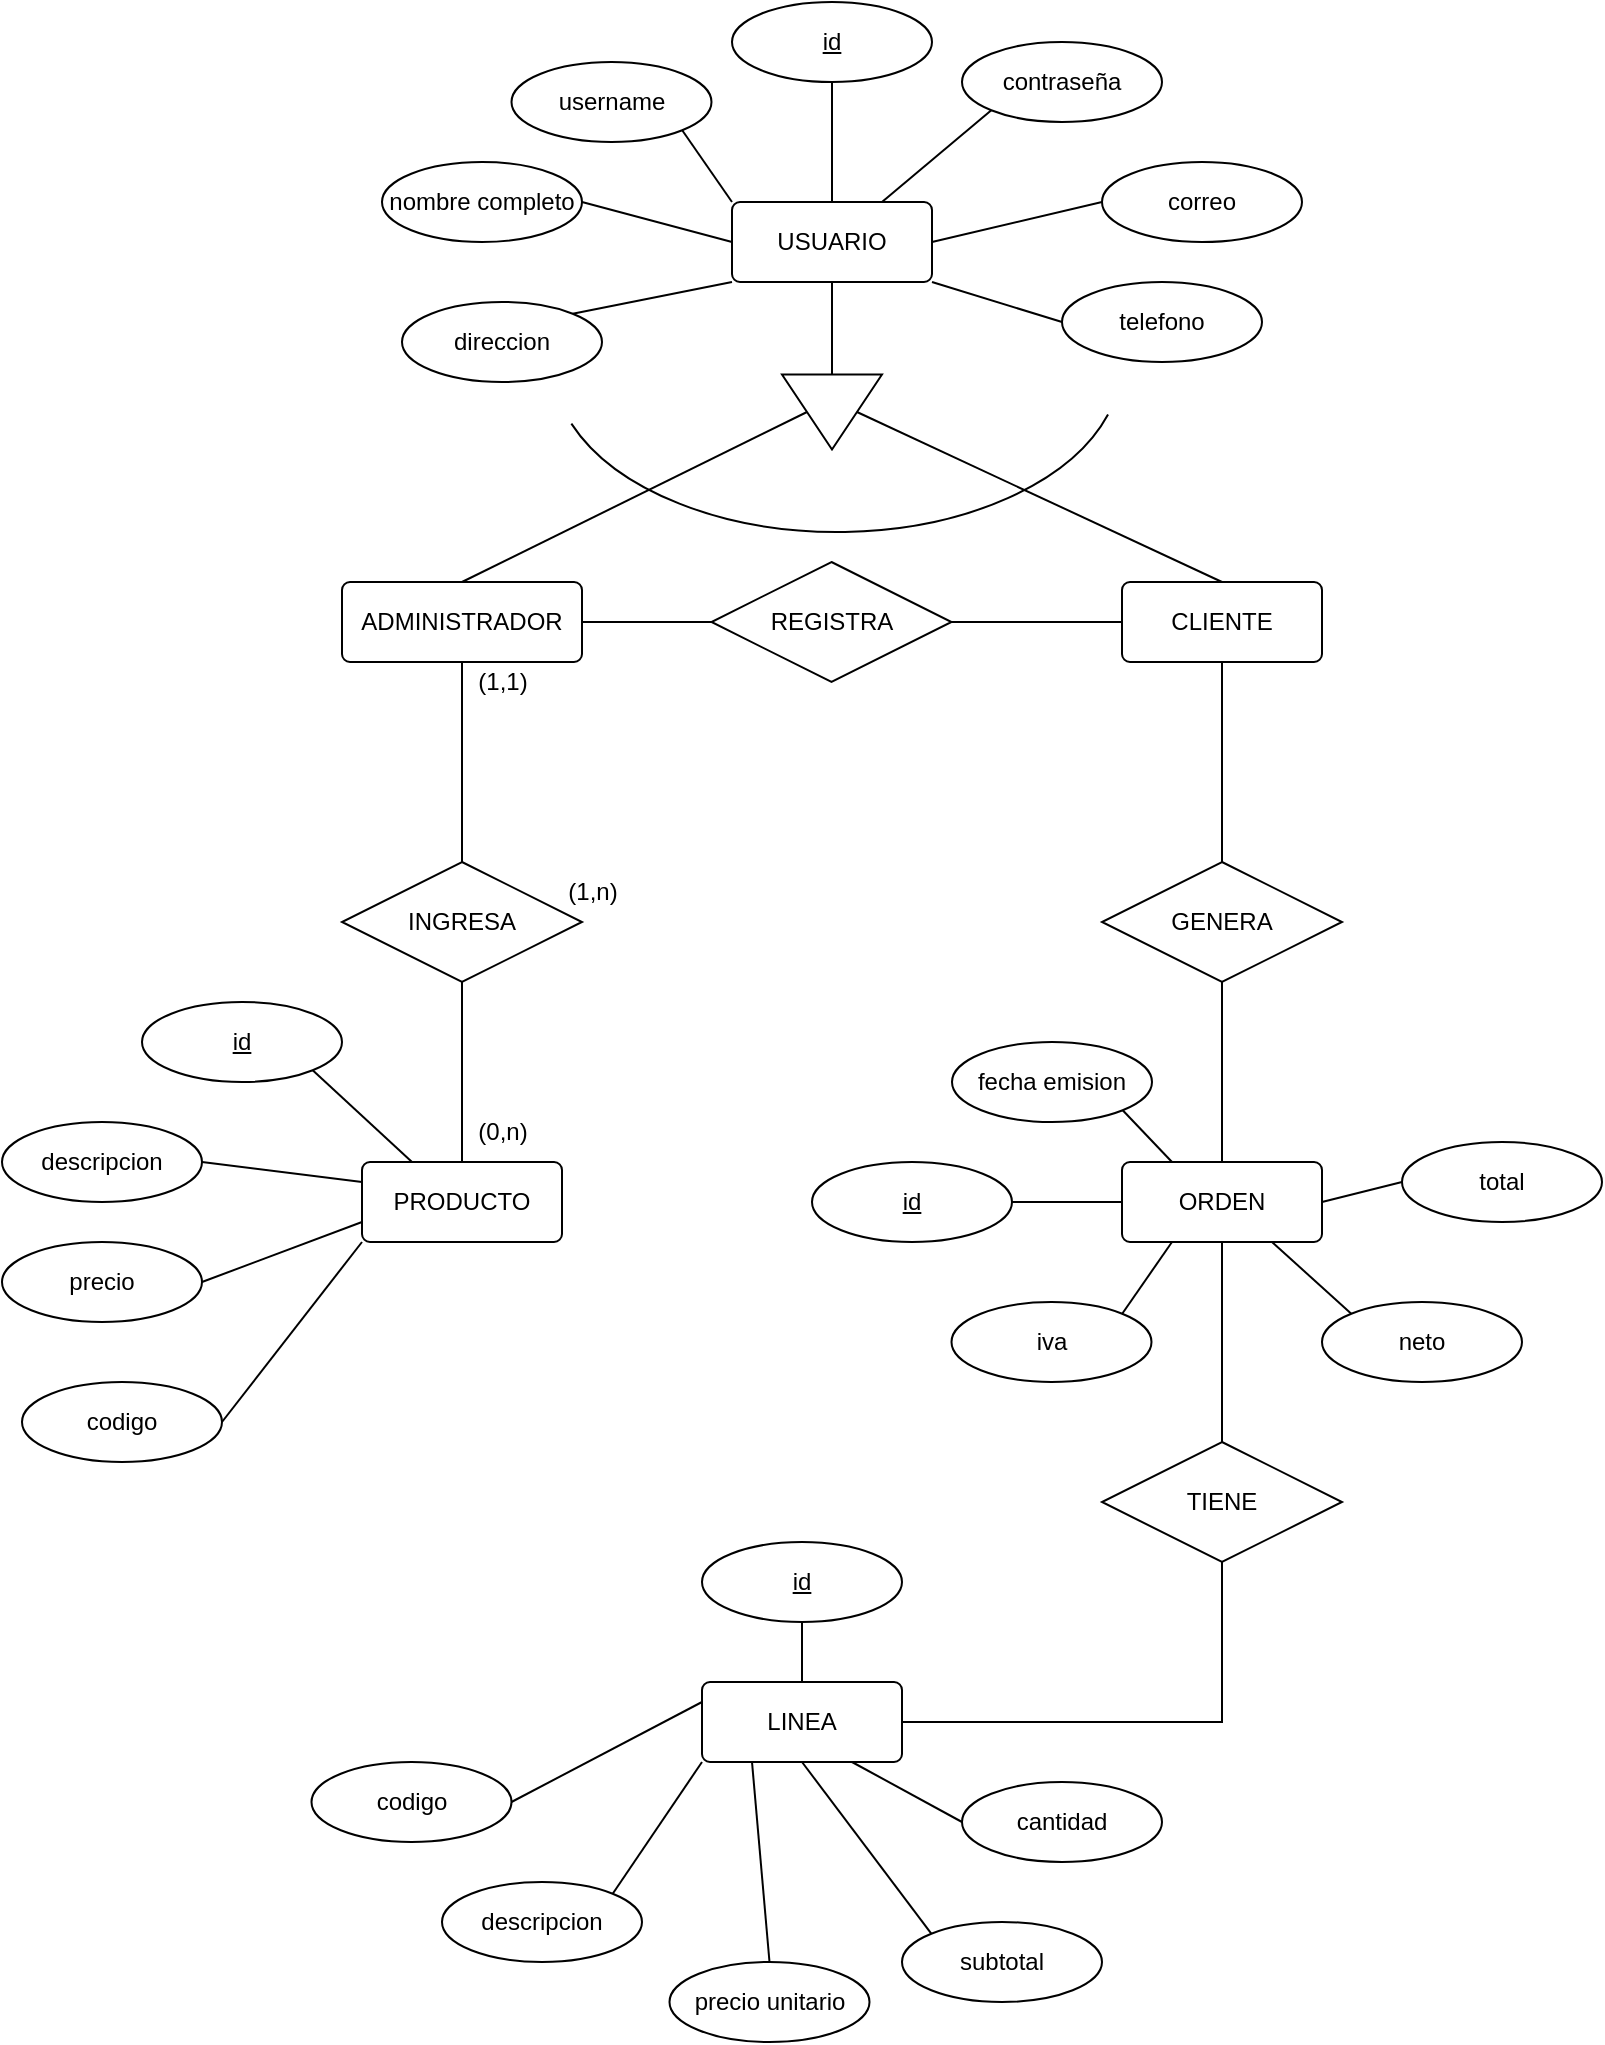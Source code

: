 <mxfile version="20.5.1" type="github" pages="2">
  <diagram id="R2lEEEUBdFMjLlhIrx00" name="ER">
    <mxGraphModel dx="1422" dy="833" grid="1" gridSize="10" guides="1" tooltips="1" connect="1" arrows="1" fold="1" page="1" pageScale="1" pageWidth="850" pageHeight="1100" math="0" shadow="0" extFonts="Permanent Marker^https://fonts.googleapis.com/css?family=Permanent+Marker">
      <root>
        <mxCell id="0" />
        <mxCell id="1" parent="0" />
        <mxCell id="k7mg1djWrPZgosc_BKo4-5" style="rounded=0;orthogonalLoop=1;jettySize=auto;html=1;exitX=0.5;exitY=1;exitDx=0;exitDy=0;entryX=0;entryY=0.5;entryDx=0;entryDy=0;endArrow=none;endFill=0;" parent="1" source="k7mg1djWrPZgosc_BKo4-1" target="k7mg1djWrPZgosc_BKo4-2" edge="1">
          <mxGeometry relative="1" as="geometry" />
        </mxCell>
        <mxCell id="k7mg1djWrPZgosc_BKo4-1" value="USUARIO" style="rounded=1;arcSize=10;whiteSpace=wrap;html=1;align=center;" parent="1" vertex="1">
          <mxGeometry x="385" y="120" width="100" height="40" as="geometry" />
        </mxCell>
        <mxCell id="k7mg1djWrPZgosc_BKo4-6" style="rounded=0;orthogonalLoop=1;jettySize=auto;html=1;exitX=0.5;exitY=1;exitDx=0;exitDy=0;entryX=0.5;entryY=0;entryDx=0;entryDy=0;endArrow=none;endFill=0;" parent="1" source="k7mg1djWrPZgosc_BKo4-2" target="k7mg1djWrPZgosc_BKo4-3" edge="1">
          <mxGeometry relative="1" as="geometry" />
        </mxCell>
        <mxCell id="k7mg1djWrPZgosc_BKo4-7" style="edgeStyle=none;rounded=0;orthogonalLoop=1;jettySize=auto;html=1;exitX=0.5;exitY=0;exitDx=0;exitDy=0;entryX=0.5;entryY=0;entryDx=0;entryDy=0;endArrow=none;endFill=0;" parent="1" source="k7mg1djWrPZgosc_BKo4-2" target="k7mg1djWrPZgosc_BKo4-4" edge="1">
          <mxGeometry relative="1" as="geometry" />
        </mxCell>
        <mxCell id="k7mg1djWrPZgosc_BKo4-2" value="" style="triangle;whiteSpace=wrap;html=1;rotation=90;" parent="1" vertex="1">
          <mxGeometry x="416.25" y="200" width="37.5" height="50" as="geometry" />
        </mxCell>
        <mxCell id="k7mg1djWrPZgosc_BKo4-3" value="ADMINISTRADOR" style="rounded=1;arcSize=10;whiteSpace=wrap;html=1;align=center;" parent="1" vertex="1">
          <mxGeometry x="190" y="310" width="120" height="40" as="geometry" />
        </mxCell>
        <mxCell id="k7mg1djWrPZgosc_BKo4-21" style="edgeStyle=orthogonalEdgeStyle;rounded=0;orthogonalLoop=1;jettySize=auto;html=1;exitX=0.5;exitY=1;exitDx=0;exitDy=0;entryX=0.5;entryY=0;entryDx=0;entryDy=0;endArrow=none;endFill=0;" parent="1" source="k7mg1djWrPZgosc_BKo4-4" target="k7mg1djWrPZgosc_BKo4-11" edge="1">
          <mxGeometry relative="1" as="geometry" />
        </mxCell>
        <mxCell id="k7mg1djWrPZgosc_BKo4-4" value="CLIENTE" style="rounded=1;arcSize=10;whiteSpace=wrap;html=1;align=center;" parent="1" vertex="1">
          <mxGeometry x="580" y="310" width="100" height="40" as="geometry" />
        </mxCell>
        <mxCell id="k7mg1djWrPZgosc_BKo4-19" style="edgeStyle=orthogonalEdgeStyle;rounded=0;orthogonalLoop=1;jettySize=auto;html=1;exitX=0;exitY=0.5;exitDx=0;exitDy=0;entryX=1;entryY=0.5;entryDx=0;entryDy=0;endArrow=none;endFill=0;" parent="1" source="k7mg1djWrPZgosc_BKo4-8" target="k7mg1djWrPZgosc_BKo4-3" edge="1">
          <mxGeometry relative="1" as="geometry" />
        </mxCell>
        <mxCell id="k7mg1djWrPZgosc_BKo4-20" style="edgeStyle=orthogonalEdgeStyle;rounded=0;orthogonalLoop=1;jettySize=auto;html=1;exitX=1;exitY=0.5;exitDx=0;exitDy=0;entryX=0;entryY=0.5;entryDx=0;entryDy=0;endArrow=none;endFill=0;" parent="1" source="k7mg1djWrPZgosc_BKo4-8" target="k7mg1djWrPZgosc_BKo4-4" edge="1">
          <mxGeometry relative="1" as="geometry" />
        </mxCell>
        <mxCell id="k7mg1djWrPZgosc_BKo4-8" value="REGISTRA" style="shape=rhombus;perimeter=rhombusPerimeter;whiteSpace=wrap;html=1;align=center;" parent="1" vertex="1">
          <mxGeometry x="374.75" y="300" width="120" height="60" as="geometry" />
        </mxCell>
        <mxCell id="k7mg1djWrPZgosc_BKo4-17" style="edgeStyle=orthogonalEdgeStyle;rounded=0;orthogonalLoop=1;jettySize=auto;html=1;exitX=0.5;exitY=0;exitDx=0;exitDy=0;entryX=0.5;entryY=1;entryDx=0;entryDy=0;endArrow=none;endFill=0;" parent="1" source="k7mg1djWrPZgosc_BKo4-9" target="k7mg1djWrPZgosc_BKo4-10" edge="1">
          <mxGeometry relative="1" as="geometry" />
        </mxCell>
        <mxCell id="k7mg1djWrPZgosc_BKo4-9" value="PRODUCTO" style="rounded=1;arcSize=10;whiteSpace=wrap;html=1;align=center;" parent="1" vertex="1">
          <mxGeometry x="200" y="600" width="100" height="40" as="geometry" />
        </mxCell>
        <mxCell id="k7mg1djWrPZgosc_BKo4-18" style="edgeStyle=orthogonalEdgeStyle;rounded=0;orthogonalLoop=1;jettySize=auto;html=1;exitX=0.5;exitY=0;exitDx=0;exitDy=0;entryX=0.5;entryY=1;entryDx=0;entryDy=0;endArrow=none;endFill=0;" parent="1" source="k7mg1djWrPZgosc_BKo4-10" target="k7mg1djWrPZgosc_BKo4-3" edge="1">
          <mxGeometry relative="1" as="geometry" />
        </mxCell>
        <mxCell id="k7mg1djWrPZgosc_BKo4-10" value="INGRESA" style="shape=rhombus;perimeter=rhombusPerimeter;whiteSpace=wrap;html=1;align=center;" parent="1" vertex="1">
          <mxGeometry x="190" y="450" width="120" height="60" as="geometry" />
        </mxCell>
        <mxCell id="k7mg1djWrPZgosc_BKo4-11" value="GENERA" style="shape=rhombus;perimeter=rhombusPerimeter;whiteSpace=wrap;html=1;align=center;" parent="1" vertex="1">
          <mxGeometry x="570" y="450" width="120" height="60" as="geometry" />
        </mxCell>
        <mxCell id="k7mg1djWrPZgosc_BKo4-16" style="edgeStyle=orthogonalEdgeStyle;rounded=0;orthogonalLoop=1;jettySize=auto;html=1;exitX=0.5;exitY=0;exitDx=0;exitDy=0;entryX=0.5;entryY=1;entryDx=0;entryDy=0;endArrow=none;endFill=0;" parent="1" source="k7mg1djWrPZgosc_BKo4-12" target="k7mg1djWrPZgosc_BKo4-11" edge="1">
          <mxGeometry relative="1" as="geometry" />
        </mxCell>
        <mxCell id="k7mg1djWrPZgosc_BKo4-12" value="ORDEN" style="rounded=1;arcSize=10;whiteSpace=wrap;html=1;align=center;" parent="1" vertex="1">
          <mxGeometry x="580" y="600" width="100" height="40" as="geometry" />
        </mxCell>
        <mxCell id="k7mg1djWrPZgosc_BKo4-61" style="edgeStyle=none;rounded=0;orthogonalLoop=1;jettySize=auto;html=1;exitX=1;exitY=1;exitDx=0;exitDy=0;entryX=0.25;entryY=0;entryDx=0;entryDy=0;endArrow=none;endFill=0;" parent="1" source="k7mg1djWrPZgosc_BKo4-22" target="k7mg1djWrPZgosc_BKo4-9" edge="1">
          <mxGeometry relative="1" as="geometry" />
        </mxCell>
        <mxCell id="k7mg1djWrPZgosc_BKo4-22" value="id" style="ellipse;whiteSpace=wrap;html=1;align=center;fontStyle=4;" parent="1" vertex="1">
          <mxGeometry x="90" y="520" width="100" height="40" as="geometry" />
        </mxCell>
        <mxCell id="k7mg1djWrPZgosc_BKo4-62" style="edgeStyle=none;rounded=0;orthogonalLoop=1;jettySize=auto;html=1;exitX=1;exitY=0.5;exitDx=0;exitDy=0;entryX=0;entryY=0.25;entryDx=0;entryDy=0;endArrow=none;endFill=0;" parent="1" source="k7mg1djWrPZgosc_BKo4-23" target="k7mg1djWrPZgosc_BKo4-9" edge="1">
          <mxGeometry relative="1" as="geometry" />
        </mxCell>
        <mxCell id="k7mg1djWrPZgosc_BKo4-23" value="descripcion" style="ellipse;whiteSpace=wrap;html=1;align=center;" parent="1" vertex="1">
          <mxGeometry x="20" y="580" width="100" height="40" as="geometry" />
        </mxCell>
        <mxCell id="k7mg1djWrPZgosc_BKo4-63" style="edgeStyle=none;rounded=0;orthogonalLoop=1;jettySize=auto;html=1;exitX=1;exitY=0.5;exitDx=0;exitDy=0;entryX=0;entryY=0.75;entryDx=0;entryDy=0;endArrow=none;endFill=0;" parent="1" source="k7mg1djWrPZgosc_BKo4-24" target="k7mg1djWrPZgosc_BKo4-9" edge="1">
          <mxGeometry relative="1" as="geometry" />
        </mxCell>
        <mxCell id="k7mg1djWrPZgosc_BKo4-24" value="precio" style="ellipse;whiteSpace=wrap;html=1;align=center;" parent="1" vertex="1">
          <mxGeometry x="20" y="640" width="100" height="40" as="geometry" />
        </mxCell>
        <mxCell id="k7mg1djWrPZgosc_BKo4-28" style="edgeStyle=orthogonalEdgeStyle;rounded=0;orthogonalLoop=1;jettySize=auto;html=1;exitX=1;exitY=0.5;exitDx=0;exitDy=0;entryX=0.5;entryY=1;entryDx=0;entryDy=0;endArrow=none;endFill=0;" parent="1" source="k7mg1djWrPZgosc_BKo4-26" target="k7mg1djWrPZgosc_BKo4-27" edge="1">
          <mxGeometry relative="1" as="geometry" />
        </mxCell>
        <mxCell id="k7mg1djWrPZgosc_BKo4-26" value="LINEA" style="rounded=1;arcSize=10;whiteSpace=wrap;html=1;align=center;" parent="1" vertex="1">
          <mxGeometry x="370" y="860" width="100" height="40" as="geometry" />
        </mxCell>
        <mxCell id="k7mg1djWrPZgosc_BKo4-29" style="edgeStyle=orthogonalEdgeStyle;rounded=0;orthogonalLoop=1;jettySize=auto;html=1;exitX=0.5;exitY=0;exitDx=0;exitDy=0;entryX=0.5;entryY=1;entryDx=0;entryDy=0;endArrow=none;endFill=0;" parent="1" source="k7mg1djWrPZgosc_BKo4-27" target="k7mg1djWrPZgosc_BKo4-12" edge="1">
          <mxGeometry relative="1" as="geometry" />
        </mxCell>
        <mxCell id="k7mg1djWrPZgosc_BKo4-27" value="TIENE" style="shape=rhombus;perimeter=rhombusPerimeter;whiteSpace=wrap;html=1;align=center;" parent="1" vertex="1">
          <mxGeometry x="570" y="740" width="120" height="60" as="geometry" />
        </mxCell>
        <mxCell id="k7mg1djWrPZgosc_BKo4-34" style="rounded=0;orthogonalLoop=1;jettySize=auto;html=1;exitX=0.5;exitY=1;exitDx=0;exitDy=0;entryX=0.5;entryY=0;entryDx=0;entryDy=0;endArrow=none;endFill=0;" parent="1" source="k7mg1djWrPZgosc_BKo4-31" target="k7mg1djWrPZgosc_BKo4-26" edge="1">
          <mxGeometry relative="1" as="geometry" />
        </mxCell>
        <mxCell id="k7mg1djWrPZgosc_BKo4-31" value="id" style="ellipse;whiteSpace=wrap;html=1;align=center;fontStyle=4;" parent="1" vertex="1">
          <mxGeometry x="370" y="790" width="100" height="40" as="geometry" />
        </mxCell>
        <mxCell id="k7mg1djWrPZgosc_BKo4-36" style="rounded=0;orthogonalLoop=1;jettySize=auto;html=1;exitX=0;exitY=0.5;exitDx=0;exitDy=0;entryX=0.75;entryY=1;entryDx=0;entryDy=0;endArrow=none;endFill=0;" parent="1" source="k7mg1djWrPZgosc_BKo4-32" target="k7mg1djWrPZgosc_BKo4-26" edge="1">
          <mxGeometry relative="1" as="geometry" />
        </mxCell>
        <mxCell id="k7mg1djWrPZgosc_BKo4-32" value="cantidad" style="ellipse;whiteSpace=wrap;html=1;align=center;" parent="1" vertex="1">
          <mxGeometry x="500" y="910" width="100" height="40" as="geometry" />
        </mxCell>
        <mxCell id="k7mg1djWrPZgosc_BKo4-35" style="rounded=0;orthogonalLoop=1;jettySize=auto;html=1;exitX=0;exitY=0;exitDx=0;exitDy=0;entryX=0.5;entryY=1;entryDx=0;entryDy=0;endArrow=none;endFill=0;" parent="1" source="k7mg1djWrPZgosc_BKo4-33" target="k7mg1djWrPZgosc_BKo4-26" edge="1">
          <mxGeometry relative="1" as="geometry" />
        </mxCell>
        <mxCell id="k7mg1djWrPZgosc_BKo4-33" value="subtotal" style="ellipse;whiteSpace=wrap;html=1;align=center;" parent="1" vertex="1">
          <mxGeometry x="470" y="980" width="100" height="40" as="geometry" />
        </mxCell>
        <mxCell id="k7mg1djWrPZgosc_BKo4-38" style="rounded=0;orthogonalLoop=1;jettySize=auto;html=1;exitX=1;exitY=0.5;exitDx=0;exitDy=0;entryX=0;entryY=0.5;entryDx=0;entryDy=0;endArrow=none;endFill=0;" parent="1" source="k7mg1djWrPZgosc_BKo4-37" target="k7mg1djWrPZgosc_BKo4-12" edge="1">
          <mxGeometry relative="1" as="geometry" />
        </mxCell>
        <mxCell id="k7mg1djWrPZgosc_BKo4-37" value="id" style="ellipse;whiteSpace=wrap;html=1;align=center;fontStyle=4;" parent="1" vertex="1">
          <mxGeometry x="425" y="600" width="100" height="40" as="geometry" />
        </mxCell>
        <mxCell id="k7mg1djWrPZgosc_BKo4-44" style="rounded=0;orthogonalLoop=1;jettySize=auto;html=1;exitX=1;exitY=1;exitDx=0;exitDy=0;entryX=0.25;entryY=0;entryDx=0;entryDy=0;endArrow=none;endFill=0;" parent="1" source="k7mg1djWrPZgosc_BKo4-39" target="k7mg1djWrPZgosc_BKo4-12" edge="1">
          <mxGeometry relative="1" as="geometry" />
        </mxCell>
        <mxCell id="k7mg1djWrPZgosc_BKo4-39" value="fecha emision" style="ellipse;whiteSpace=wrap;html=1;align=center;" parent="1" vertex="1">
          <mxGeometry x="495" y="540" width="100" height="40" as="geometry" />
        </mxCell>
        <mxCell id="k7mg1djWrPZgosc_BKo4-47" style="edgeStyle=none;rounded=0;orthogonalLoop=1;jettySize=auto;html=1;exitX=0;exitY=0.5;exitDx=0;exitDy=0;entryX=1;entryY=0.5;entryDx=0;entryDy=0;endArrow=none;endFill=0;" parent="1" source="k7mg1djWrPZgosc_BKo4-40" target="k7mg1djWrPZgosc_BKo4-12" edge="1">
          <mxGeometry relative="1" as="geometry" />
        </mxCell>
        <mxCell id="k7mg1djWrPZgosc_BKo4-40" value="total" style="ellipse;whiteSpace=wrap;html=1;align=center;" parent="1" vertex="1">
          <mxGeometry x="720" y="590" width="100" height="40" as="geometry" />
        </mxCell>
        <mxCell id="k7mg1djWrPZgosc_BKo4-46" style="edgeStyle=none;rounded=0;orthogonalLoop=1;jettySize=auto;html=1;exitX=0;exitY=0;exitDx=0;exitDy=0;entryX=0.75;entryY=1;entryDx=0;entryDy=0;endArrow=none;endFill=0;" parent="1" source="k7mg1djWrPZgosc_BKo4-41" target="k7mg1djWrPZgosc_BKo4-12" edge="1">
          <mxGeometry relative="1" as="geometry" />
        </mxCell>
        <mxCell id="k7mg1djWrPZgosc_BKo4-41" value="neto" style="ellipse;whiteSpace=wrap;html=1;align=center;" parent="1" vertex="1">
          <mxGeometry x="680" y="670" width="100" height="40" as="geometry" />
        </mxCell>
        <mxCell id="k7mg1djWrPZgosc_BKo4-45" style="edgeStyle=none;rounded=0;orthogonalLoop=1;jettySize=auto;html=1;exitX=1;exitY=0;exitDx=0;exitDy=0;entryX=0.25;entryY=1;entryDx=0;entryDy=0;endArrow=none;endFill=0;" parent="1" source="k7mg1djWrPZgosc_BKo4-42" target="k7mg1djWrPZgosc_BKo4-12" edge="1">
          <mxGeometry relative="1" as="geometry" />
        </mxCell>
        <mxCell id="k7mg1djWrPZgosc_BKo4-42" value="iva" style="ellipse;whiteSpace=wrap;html=1;align=center;" parent="1" vertex="1">
          <mxGeometry x="494.75" y="670" width="100" height="40" as="geometry" />
        </mxCell>
        <mxCell id="k7mg1djWrPZgosc_BKo4-48" style="edgeStyle=none;rounded=0;orthogonalLoop=1;jettySize=auto;html=1;exitX=0.5;exitY=1;exitDx=0;exitDy=0;entryX=0.5;entryY=0;entryDx=0;entryDy=0;endArrow=none;endFill=0;" parent="1" source="k7mg1djWrPZgosc_BKo4-43" target="k7mg1djWrPZgosc_BKo4-1" edge="1">
          <mxGeometry relative="1" as="geometry" />
        </mxCell>
        <mxCell id="k7mg1djWrPZgosc_BKo4-43" value="id" style="ellipse;whiteSpace=wrap;html=1;align=center;fontStyle=4;" parent="1" vertex="1">
          <mxGeometry x="385" y="20" width="100" height="40" as="geometry" />
        </mxCell>
        <mxCell id="k7mg1djWrPZgosc_BKo4-56" style="edgeStyle=none;rounded=0;orthogonalLoop=1;jettySize=auto;html=1;exitX=1;exitY=0.5;exitDx=0;exitDy=0;entryX=0;entryY=0.5;entryDx=0;entryDy=0;endArrow=none;endFill=0;" parent="1" source="k7mg1djWrPZgosc_BKo4-49" target="k7mg1djWrPZgosc_BKo4-1" edge="1">
          <mxGeometry relative="1" as="geometry" />
        </mxCell>
        <mxCell id="k7mg1djWrPZgosc_BKo4-49" value="nombre completo" style="ellipse;whiteSpace=wrap;html=1;align=center;" parent="1" vertex="1">
          <mxGeometry x="210" y="100" width="100" height="40" as="geometry" />
        </mxCell>
        <mxCell id="k7mg1djWrPZgosc_BKo4-55" style="edgeStyle=none;rounded=0;orthogonalLoop=1;jettySize=auto;html=1;exitX=1;exitY=1;exitDx=0;exitDy=0;entryX=0;entryY=0;entryDx=0;entryDy=0;endArrow=none;endFill=0;" parent="1" source="k7mg1djWrPZgosc_BKo4-50" target="k7mg1djWrPZgosc_BKo4-1" edge="1">
          <mxGeometry relative="1" as="geometry" />
        </mxCell>
        <mxCell id="k7mg1djWrPZgosc_BKo4-50" value="username" style="ellipse;whiteSpace=wrap;html=1;align=center;" parent="1" vertex="1">
          <mxGeometry x="274.75" y="50" width="100" height="40" as="geometry" />
        </mxCell>
        <mxCell id="k7mg1djWrPZgosc_BKo4-60" style="edgeStyle=none;rounded=0;orthogonalLoop=1;jettySize=auto;html=1;exitX=0;exitY=1;exitDx=0;exitDy=0;entryX=0.75;entryY=0;entryDx=0;entryDy=0;endArrow=none;endFill=0;" parent="1" source="k7mg1djWrPZgosc_BKo4-51" target="k7mg1djWrPZgosc_BKo4-1" edge="1">
          <mxGeometry relative="1" as="geometry" />
        </mxCell>
        <mxCell id="k7mg1djWrPZgosc_BKo4-51" value="contraseña" style="ellipse;whiteSpace=wrap;html=1;align=center;" parent="1" vertex="1">
          <mxGeometry x="500" y="40" width="100" height="40" as="geometry" />
        </mxCell>
        <mxCell id="k7mg1djWrPZgosc_BKo4-59" style="edgeStyle=none;rounded=0;orthogonalLoop=1;jettySize=auto;html=1;exitX=0;exitY=0.5;exitDx=0;exitDy=0;entryX=1;entryY=0.5;entryDx=0;entryDy=0;endArrow=none;endFill=0;" parent="1" source="k7mg1djWrPZgosc_BKo4-52" target="k7mg1djWrPZgosc_BKo4-1" edge="1">
          <mxGeometry relative="1" as="geometry" />
        </mxCell>
        <mxCell id="k7mg1djWrPZgosc_BKo4-52" value="correo" style="ellipse;whiteSpace=wrap;html=1;align=center;" parent="1" vertex="1">
          <mxGeometry x="570" y="100" width="100" height="40" as="geometry" />
        </mxCell>
        <mxCell id="k7mg1djWrPZgosc_BKo4-58" style="edgeStyle=none;rounded=0;orthogonalLoop=1;jettySize=auto;html=1;exitX=0;exitY=0.5;exitDx=0;exitDy=0;entryX=1;entryY=1;entryDx=0;entryDy=0;endArrow=none;endFill=0;" parent="1" source="k7mg1djWrPZgosc_BKo4-53" target="k7mg1djWrPZgosc_BKo4-1" edge="1">
          <mxGeometry relative="1" as="geometry" />
        </mxCell>
        <mxCell id="k7mg1djWrPZgosc_BKo4-53" value="telefono" style="ellipse;whiteSpace=wrap;html=1;align=center;" parent="1" vertex="1">
          <mxGeometry x="550" y="160" width="100" height="40" as="geometry" />
        </mxCell>
        <mxCell id="k7mg1djWrPZgosc_BKo4-57" style="edgeStyle=none;rounded=0;orthogonalLoop=1;jettySize=auto;html=1;exitX=1;exitY=0;exitDx=0;exitDy=0;entryX=0;entryY=1;entryDx=0;entryDy=0;endArrow=none;endFill=0;" parent="1" source="k7mg1djWrPZgosc_BKo4-54" target="k7mg1djWrPZgosc_BKo4-1" edge="1">
          <mxGeometry relative="1" as="geometry" />
        </mxCell>
        <mxCell id="k7mg1djWrPZgosc_BKo4-54" value="direccion" style="ellipse;whiteSpace=wrap;html=1;align=center;" parent="1" vertex="1">
          <mxGeometry x="220" y="170" width="100" height="40" as="geometry" />
        </mxCell>
        <mxCell id="udpVXjeYUR6G3hC_4lAy-3" style="rounded=0;orthogonalLoop=1;jettySize=auto;html=1;exitX=1;exitY=0.5;exitDx=0;exitDy=0;entryX=0;entryY=1;entryDx=0;entryDy=0;endArrow=none;endFill=0;" edge="1" parent="1" source="udpVXjeYUR6G3hC_4lAy-2" target="k7mg1djWrPZgosc_BKo4-9">
          <mxGeometry relative="1" as="geometry" />
        </mxCell>
        <mxCell id="udpVXjeYUR6G3hC_4lAy-2" value="codigo" style="ellipse;whiteSpace=wrap;html=1;align=center;" vertex="1" parent="1">
          <mxGeometry x="30" y="710" width="100" height="40" as="geometry" />
        </mxCell>
        <mxCell id="udpVXjeYUR6G3hC_4lAy-8" style="edgeStyle=none;rounded=0;orthogonalLoop=1;jettySize=auto;html=1;exitX=1;exitY=0;exitDx=0;exitDy=0;entryX=0;entryY=1;entryDx=0;entryDy=0;endArrow=none;endFill=0;" edge="1" parent="1" source="udpVXjeYUR6G3hC_4lAy-4" target="k7mg1djWrPZgosc_BKo4-26">
          <mxGeometry relative="1" as="geometry" />
        </mxCell>
        <mxCell id="udpVXjeYUR6G3hC_4lAy-4" value="descripcion" style="ellipse;whiteSpace=wrap;html=1;align=center;" vertex="1" parent="1">
          <mxGeometry x="240" y="960" width="100" height="40" as="geometry" />
        </mxCell>
        <mxCell id="udpVXjeYUR6G3hC_4lAy-9" style="edgeStyle=none;rounded=0;orthogonalLoop=1;jettySize=auto;html=1;exitX=0.5;exitY=0;exitDx=0;exitDy=0;entryX=0.25;entryY=1;entryDx=0;entryDy=0;endArrow=none;endFill=0;" edge="1" parent="1" source="udpVXjeYUR6G3hC_4lAy-5" target="k7mg1djWrPZgosc_BKo4-26">
          <mxGeometry relative="1" as="geometry" />
        </mxCell>
        <mxCell id="udpVXjeYUR6G3hC_4lAy-5" value="precio unitario" style="ellipse;whiteSpace=wrap;html=1;align=center;" vertex="1" parent="1">
          <mxGeometry x="353.75" y="1000" width="100" height="40" as="geometry" />
        </mxCell>
        <mxCell id="udpVXjeYUR6G3hC_4lAy-7" style="edgeStyle=none;rounded=0;orthogonalLoop=1;jettySize=auto;html=1;exitX=1;exitY=0.5;exitDx=0;exitDy=0;entryX=0;entryY=0.25;entryDx=0;entryDy=0;endArrow=none;endFill=0;" edge="1" parent="1" source="udpVXjeYUR6G3hC_4lAy-6" target="k7mg1djWrPZgosc_BKo4-26">
          <mxGeometry relative="1" as="geometry" />
        </mxCell>
        <mxCell id="udpVXjeYUR6G3hC_4lAy-6" value="codigo" style="ellipse;whiteSpace=wrap;html=1;align=center;" vertex="1" parent="1">
          <mxGeometry x="174.75" y="900" width="100" height="40" as="geometry" />
        </mxCell>
        <mxCell id="udpVXjeYUR6G3hC_4lAy-10" value="" style="verticalLabelPosition=bottom;verticalAlign=top;html=1;shape=mxgraph.basic.arc;startAngle=0.3;endAngle=0.691;" vertex="1" parent="1">
          <mxGeometry x="295" y="115" width="285" height="170" as="geometry" />
        </mxCell>
        <mxCell id="-Sj7hf9zoOYkPYdibn_B-1" value="(1,n)" style="text;html=1;align=center;verticalAlign=middle;resizable=0;points=[];autosize=1;strokeColor=none;fillColor=none;" vertex="1" parent="1">
          <mxGeometry x="290" y="450" width="50" height="30" as="geometry" />
        </mxCell>
        <mxCell id="-Sj7hf9zoOYkPYdibn_B-2" value="(1,1)" style="text;html=1;align=center;verticalAlign=middle;resizable=0;points=[];autosize=1;strokeColor=none;fillColor=none;" vertex="1" parent="1">
          <mxGeometry x="245" y="345" width="50" height="30" as="geometry" />
        </mxCell>
        <mxCell id="-Sj7hf9zoOYkPYdibn_B-3" value="(0,n)" style="text;html=1;align=center;verticalAlign=middle;resizable=0;points=[];autosize=1;strokeColor=none;fillColor=none;" vertex="1" parent="1">
          <mxGeometry x="245" y="570" width="50" height="30" as="geometry" />
        </mxCell>
      </root>
    </mxGraphModel>
  </diagram>
  <diagram id="4Pf9aytkaGNfB4QJY9sl" name="Relacional">
    <mxGraphModel dx="1422" dy="833" grid="1" gridSize="10" guides="1" tooltips="1" connect="1" arrows="1" fold="1" page="1" pageScale="1" pageWidth="1100" pageHeight="850" math="0" shadow="0">
      <root>
        <mxCell id="0" />
        <mxCell id="1" parent="0" />
      </root>
    </mxGraphModel>
  </diagram>
</mxfile>
